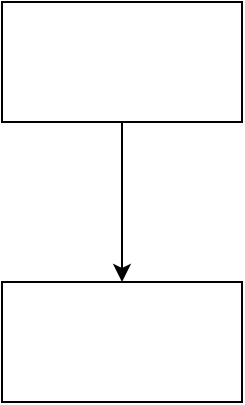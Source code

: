 <mxfile>
    <diagram id="FG_8_7Z_LEVAqrF5UzgV" name="Page-1">
        <mxGraphModel dx="650" dy="646" grid="1" gridSize="10" guides="1" tooltips="1" connect="1" arrows="1" fold="1" page="1" pageScale="1" pageWidth="850" pageHeight="1100" math="0" shadow="0">
            <root>
                <mxCell id="0"/>
                <mxCell id="1" parent="0"/>
                <mxCell id="4" value="" style="edgeStyle=none;html=1;" edge="1" parent="1" source="2" target="3">
                    <mxGeometry relative="1" as="geometry"/>
                </mxCell>
                <mxCell id="2" value="" style="rounded=0;whiteSpace=wrap;html=1;" vertex="1" parent="1">
                    <mxGeometry x="220" y="90" width="120" height="60" as="geometry"/>
                </mxCell>
                <mxCell id="3" value="" style="whiteSpace=wrap;html=1;rounded=0;" vertex="1" parent="1">
                    <mxGeometry x="220" y="230" width="120" height="60" as="geometry"/>
                </mxCell>
            </root>
        </mxGraphModel>
    </diagram>
</mxfile>